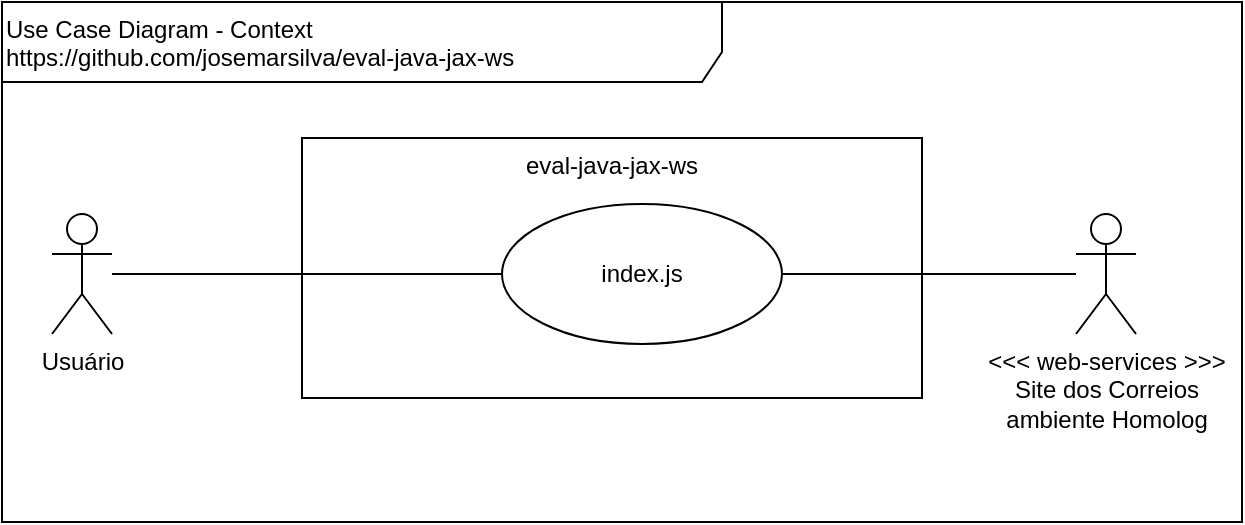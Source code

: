 <mxfile version="13.1.12" type="device"><diagram id="fMGpiNhVeqn0YMsLJxzh" name="Página-1"><mxGraphModel dx="852" dy="299" grid="1" gridSize="10" guides="1" tooltips="1" connect="1" arrows="1" fold="1" page="1" pageScale="1" pageWidth="827" pageHeight="1169" math="0" shadow="0"><root><mxCell id="0"/><mxCell id="1" parent="0"/><mxCell id="6OetropUeBoLzL2Sj7KS-1" value="Use Case Diagram - Context&lt;br&gt;https://github.com/josemarsilva/eval-java-jax-ws&lt;br&gt;" style="shape=umlFrame;whiteSpace=wrap;html=1;width=360;height=40;verticalAlign=top;align=left;" parent="1" vertex="1"><mxGeometry x="10" y="10" width="620" height="260" as="geometry"/></mxCell><mxCell id="6OetropUeBoLzL2Sj7KS-2" value="&lt;div style=&quot;text-align: center&quot;&gt;&lt;span&gt;Usuário&lt;/span&gt;&lt;/div&gt;" style="shape=umlActor;verticalLabelPosition=bottom;labelBackgroundColor=#ffffff;verticalAlign=top;html=1;align=center;" parent="1" vertex="1"><mxGeometry x="35" y="116" width="30" height="60" as="geometry"/></mxCell><mxCell id="6OetropUeBoLzL2Sj7KS-3" value="&lt;span style=&quot;text-align: left&quot;&gt;eval-java-jax-ws&lt;/span&gt;" style="rounded=0;whiteSpace=wrap;html=1;align=center;verticalAlign=top;" parent="1" vertex="1"><mxGeometry x="160" y="78" width="310" height="130" as="geometry"/></mxCell><mxCell id="6OetropUeBoLzL2Sj7KS-5" style="edgeStyle=orthogonalEdgeStyle;rounded=0;orthogonalLoop=1;jettySize=auto;html=1;endArrow=none;endFill=0;entryX=0;entryY=0.5;entryDx=0;entryDy=0;" parent="1" source="6OetropUeBoLzL2Sj7KS-2" target="9o6j3-gIA0Xrd9TZLxnB-6" edge="1"><mxGeometry relative="1" as="geometry"/></mxCell><mxCell id="9o6j3-gIA0Xrd9TZLxnB-6" value="index.js" style="ellipse;whiteSpace=wrap;html=1;align=center;" parent="1" vertex="1"><mxGeometry x="260" y="111" width="140" height="70" as="geometry"/></mxCell><mxCell id="Dg2TFxlQ4M_Jsx3ywadF-2" style="edgeStyle=orthogonalEdgeStyle;rounded=0;orthogonalLoop=1;jettySize=auto;html=1;endArrow=none;endFill=0;" parent="1" source="Dg2TFxlQ4M_Jsx3ywadF-1" target="9o6j3-gIA0Xrd9TZLxnB-6" edge="1"><mxGeometry relative="1" as="geometry"/></mxCell><mxCell id="Dg2TFxlQ4M_Jsx3ywadF-1" value="&amp;lt;&amp;lt;&amp;lt; web-services &amp;gt;&amp;gt;&amp;gt;&lt;br&gt;Site dos Correios&lt;br&gt;ambiente Homolog" style="shape=umlActor;verticalLabelPosition=bottom;labelBackgroundColor=#ffffff;verticalAlign=top;html=1;align=center;" parent="1" vertex="1"><mxGeometry x="547" y="116" width="30" height="60" as="geometry"/></mxCell></root></mxGraphModel></diagram></mxfile>